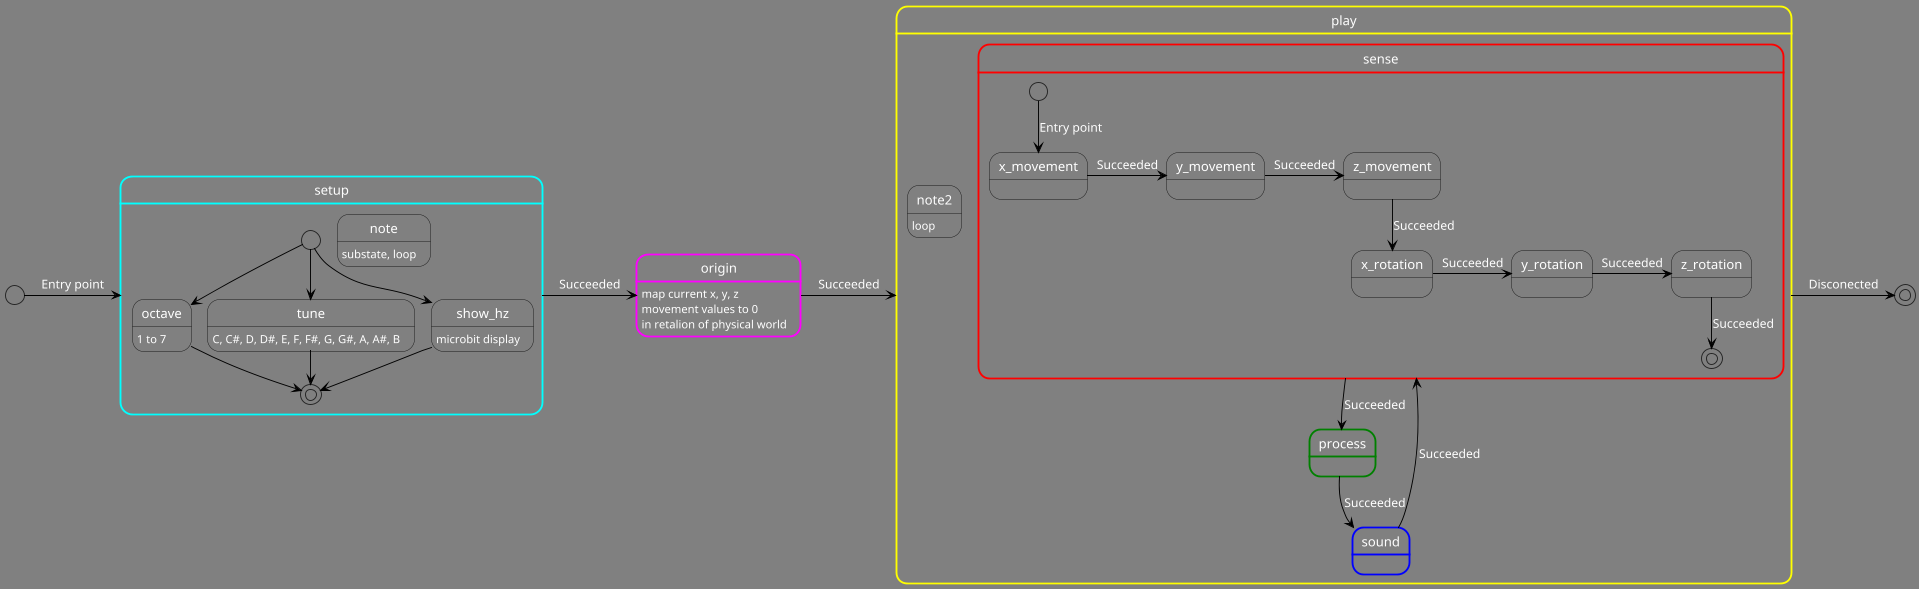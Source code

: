 @startuml

scale 1920 width

<style>
stateDiagram {
  BackgroundColor grey
  'LineColor white
  FontName Impact
  FontColor white
  arrow {
    FontSize 13
    LineColor black
  }
}
</style>



[*] -> setup : Entry point

state setup ##[bold]cyan {
    [*] --> octave
    note: substate, loop
    [*] --> tune
    [*] --> show_hz

    state octave {
        octave: 1 to 7
    }
    state tune {
        tune: C, C#, D, D#, E, F, F#, G, G#, A, A#, B
    }
    state show_hz {
    show_hz: microbit display
    }


    octave --> [*]
    tune --> [*]
    show_hz --> [*]

}
setup -> origin : Succeeded


state origin ##[bold]magenta {
    origin: map current x, y, z
    origin: movement values to 0
    origin: in retalion of physical world
}
origin -> play : Succeeded



state play ##[bold]yellow {
    note2: loop
    state sense ##[bold]red {
    [*] --> x_movement : Entry point
    x_movement -> y_movement: Succeeded
    y_movement -> z_movement: Succeeded
    z_movement --> x_rotation: Succeeded
    x_rotation -> y_rotation: Succeeded
    y_rotation -> z_rotation: Succeeded
    z_rotation --> [*]: Succeeded
    }
    sense --> process : Succeeded
 

    state process ##[bold]green {
    }
    process --> sound : Succeeded
 

    state sound ##[bold]blue {
    }
    sound --> sense: Succeeded
}

play -> [*] : Disconected

@enduml
